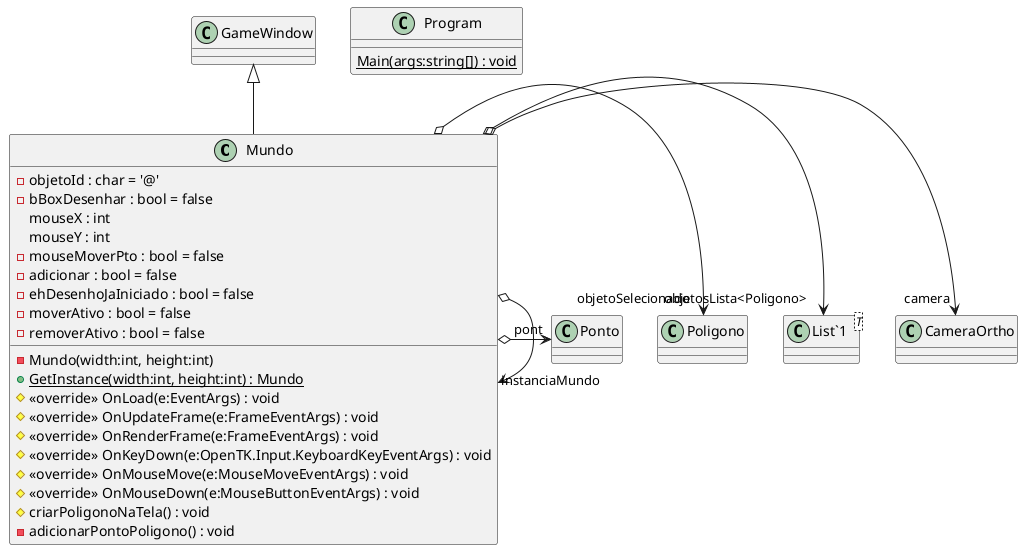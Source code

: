@startuml
class Mundo {
    - Mundo(width:int, height:int)
    + {static} GetInstance(width:int, height:int) : Mundo
    - objetoId : char = '@'
    - bBoxDesenhar : bool = false
    mouseX : int
    mouseY : int
    - mouseMoverPto : bool = false
    - adicionar : bool = false
    - ehDesenhoJaIniciado : bool = false
    - moverAtivo : bool = false
    - removerAtivo : bool = false
    # <<override>> OnLoad(e:EventArgs) : void
    # <<override>> OnUpdateFrame(e:FrameEventArgs) : void
    # <<override>> OnRenderFrame(e:FrameEventArgs) : void
    # <<override>> OnKeyDown(e:OpenTK.Input.KeyboardKeyEventArgs) : void
    # <<override>> OnMouseMove(e:MouseMoveEventArgs) : void
    # <<override>> OnMouseDown(e:MouseButtonEventArgs) : void
    # criarPoligonoNaTela() : void
    - adicionarPontoPoligono() : void
}
class Program {
    {static} Main(args:string[]) : void
}
class "List`1"<T> {
}
GameWindow <|-- Mundo
Mundo o-> "instanciaMundo" Mundo
Mundo o-> "camera" CameraOrtho
Mundo o-> "objetosLista<Poligono>" "List`1"
Mundo o-> "objetoSelecionado" Poligono
Mundo o-> "pont" Ponto
@enduml
